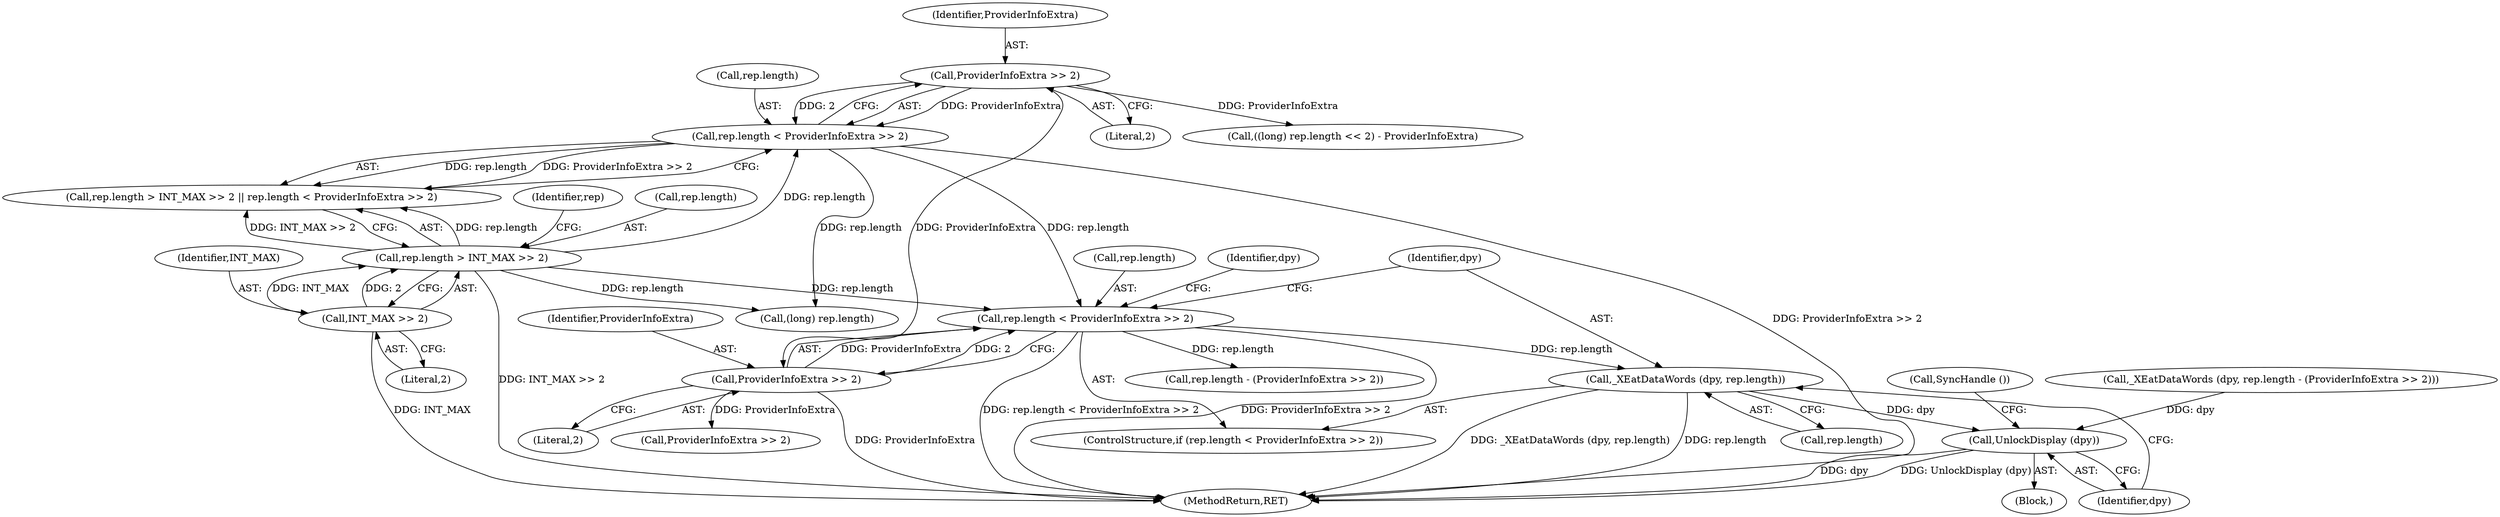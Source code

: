 digraph "0_libXrandr_a0df3e1c7728205e5c7650b2e6dce684139254a6_1@pointer" {
"1000396" [label="(Call,_XEatDataWords (dpy, rep.length))"];
"1000389" [label="(Call,rep.length < ProviderInfoExtra >> 2)"];
"1000373" [label="(Call,rep.length > INT_MAX >> 2)"];
"1000377" [label="(Call,INT_MAX >> 2)"];
"1000380" [label="(Call,rep.length < ProviderInfoExtra >> 2)"];
"1000384" [label="(Call,ProviderInfoExtra >> 2)"];
"1000393" [label="(Call,ProviderInfoExtra >> 2)"];
"1000411" [label="(Call,UnlockDisplay (dpy))"];
"1000403" [label="(Identifier,dpy)"];
"1000374" [label="(Call,rep.length)"];
"1000382" [label="(Identifier,rep)"];
"1000397" [label="(Identifier,dpy)"];
"1000373" [label="(Call,rep.length > INT_MAX >> 2)"];
"1000393" [label="(Call,ProviderInfoExtra >> 2)"];
"1000384" [label="(Call,ProviderInfoExtra >> 2)"];
"1000378" [label="(Identifier,INT_MAX)"];
"1000386" [label="(Literal,2)"];
"1000413" [label="(Call,SyncHandle ())"];
"1000395" [label="(Literal,2)"];
"1000387" [label="(Block,)"];
"1000394" [label="(Identifier,ProviderInfoExtra)"];
"1000402" [label="(Call,_XEatDataWords (dpy, rep.length - (ProviderInfoExtra >> 2)))"];
"1000377" [label="(Call,INT_MAX >> 2)"];
"1000418" [label="(Call,((long) rep.length << 2) - ProviderInfoExtra)"];
"1000396" [label="(Call,_XEatDataWords (dpy, rep.length))"];
"1000412" [label="(Identifier,dpy)"];
"1000398" [label="(Call,rep.length)"];
"1000390" [label="(Call,rep.length)"];
"1000389" [label="(Call,rep.length < ProviderInfoExtra >> 2)"];
"1000372" [label="(Call,rep.length > INT_MAX >> 2 || rep.length < ProviderInfoExtra >> 2)"];
"1000411" [label="(Call,UnlockDisplay (dpy))"];
"1000404" [label="(Call,rep.length - (ProviderInfoExtra >> 2))"];
"1000381" [label="(Call,rep.length)"];
"1000385" [label="(Identifier,ProviderInfoExtra)"];
"1000408" [label="(Call,ProviderInfoExtra >> 2)"];
"1000379" [label="(Literal,2)"];
"1000380" [label="(Call,rep.length < ProviderInfoExtra >> 2)"];
"1000591" [label="(MethodReturn,RET)"];
"1000420" [label="(Call,(long) rep.length)"];
"1000388" [label="(ControlStructure,if (rep.length < ProviderInfoExtra >> 2))"];
"1000396" -> "1000388"  [label="AST: "];
"1000396" -> "1000398"  [label="CFG: "];
"1000397" -> "1000396"  [label="AST: "];
"1000398" -> "1000396"  [label="AST: "];
"1000412" -> "1000396"  [label="CFG: "];
"1000396" -> "1000591"  [label="DDG: _XEatDataWords (dpy, rep.length)"];
"1000396" -> "1000591"  [label="DDG: rep.length"];
"1000389" -> "1000396"  [label="DDG: rep.length"];
"1000396" -> "1000411"  [label="DDG: dpy"];
"1000389" -> "1000388"  [label="AST: "];
"1000389" -> "1000393"  [label="CFG: "];
"1000390" -> "1000389"  [label="AST: "];
"1000393" -> "1000389"  [label="AST: "];
"1000397" -> "1000389"  [label="CFG: "];
"1000403" -> "1000389"  [label="CFG: "];
"1000389" -> "1000591"  [label="DDG: rep.length < ProviderInfoExtra >> 2"];
"1000389" -> "1000591"  [label="DDG: ProviderInfoExtra >> 2"];
"1000373" -> "1000389"  [label="DDG: rep.length"];
"1000380" -> "1000389"  [label="DDG: rep.length"];
"1000393" -> "1000389"  [label="DDG: ProviderInfoExtra"];
"1000393" -> "1000389"  [label="DDG: 2"];
"1000389" -> "1000404"  [label="DDG: rep.length"];
"1000373" -> "1000372"  [label="AST: "];
"1000373" -> "1000377"  [label="CFG: "];
"1000374" -> "1000373"  [label="AST: "];
"1000377" -> "1000373"  [label="AST: "];
"1000382" -> "1000373"  [label="CFG: "];
"1000372" -> "1000373"  [label="CFG: "];
"1000373" -> "1000591"  [label="DDG: INT_MAX >> 2"];
"1000373" -> "1000372"  [label="DDG: rep.length"];
"1000373" -> "1000372"  [label="DDG: INT_MAX >> 2"];
"1000377" -> "1000373"  [label="DDG: INT_MAX"];
"1000377" -> "1000373"  [label="DDG: 2"];
"1000373" -> "1000380"  [label="DDG: rep.length"];
"1000373" -> "1000420"  [label="DDG: rep.length"];
"1000377" -> "1000379"  [label="CFG: "];
"1000378" -> "1000377"  [label="AST: "];
"1000379" -> "1000377"  [label="AST: "];
"1000377" -> "1000591"  [label="DDG: INT_MAX"];
"1000380" -> "1000372"  [label="AST: "];
"1000380" -> "1000384"  [label="CFG: "];
"1000381" -> "1000380"  [label="AST: "];
"1000384" -> "1000380"  [label="AST: "];
"1000372" -> "1000380"  [label="CFG: "];
"1000380" -> "1000591"  [label="DDG: ProviderInfoExtra >> 2"];
"1000380" -> "1000372"  [label="DDG: rep.length"];
"1000380" -> "1000372"  [label="DDG: ProviderInfoExtra >> 2"];
"1000384" -> "1000380"  [label="DDG: ProviderInfoExtra"];
"1000384" -> "1000380"  [label="DDG: 2"];
"1000380" -> "1000420"  [label="DDG: rep.length"];
"1000384" -> "1000386"  [label="CFG: "];
"1000385" -> "1000384"  [label="AST: "];
"1000386" -> "1000384"  [label="AST: "];
"1000384" -> "1000393"  [label="DDG: ProviderInfoExtra"];
"1000384" -> "1000418"  [label="DDG: ProviderInfoExtra"];
"1000393" -> "1000395"  [label="CFG: "];
"1000394" -> "1000393"  [label="AST: "];
"1000395" -> "1000393"  [label="AST: "];
"1000393" -> "1000591"  [label="DDG: ProviderInfoExtra"];
"1000393" -> "1000408"  [label="DDG: ProviderInfoExtra"];
"1000411" -> "1000387"  [label="AST: "];
"1000411" -> "1000412"  [label="CFG: "];
"1000412" -> "1000411"  [label="AST: "];
"1000413" -> "1000411"  [label="CFG: "];
"1000411" -> "1000591"  [label="DDG: UnlockDisplay (dpy)"];
"1000411" -> "1000591"  [label="DDG: dpy"];
"1000402" -> "1000411"  [label="DDG: dpy"];
}
